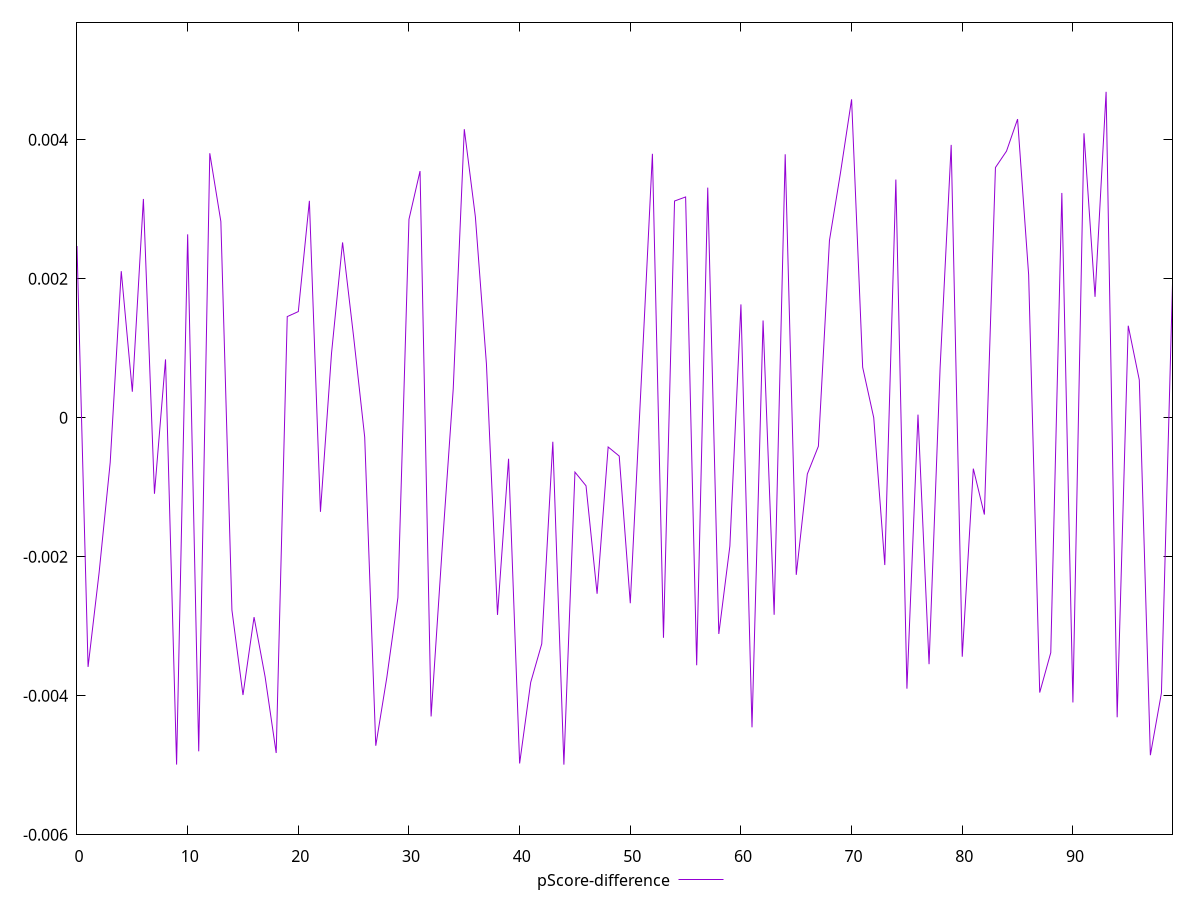reset

$pScoreDifference <<EOF
0 0.002471555215584953
1 -0.0035846610646425026
2 -0.0022246438492135034
3 -0.0006440342390525156
4 0.0021092193196217135
5 0.00037484306071877693
6 0.0031488181588984476
7 -0.0010932453424171706
8 0.0008402632431939727
9 -0.004990469107064799
10 0.0026393693012151664
11 -0.00479899321082794
12 0.003806441830729257
13 0.0028242859335333437
14 -0.0027669129636769263
15 -0.003988500767822978
16 -0.002868165782165477
17 -0.003727844065529895
18 -0.004823242127314664
19 0.0014563528057365271
20 0.0015282533910156715
21 0.0031215201008447657
22 -0.0013534800761618726
23 0.0009266311941248939
24 0.0025233120690895117
25 0.0011632072772778668
26 -0.0002793852449312073
27 -0.004718762135047849
28 -0.00373468863198545
29 -0.0025881661064697248
30 0.0028556242367495654
31 0.003549926183667562
32 -0.004297661550080878
33 -0.0018822065070639438
34 0.00041529360933456605
35 0.004152394899116563
36 0.0028935027696505022
37 0.0007759864951941697
38 -0.002836245913706348
39 -0.0005894837138943898
40 -0.004973844388648452
41 -0.0038075578507676955
42 -0.0032528018595464614
43 -0.00034484956410940626
44 -0.004990768027851977
45 -0.0007816456135152916
46 -0.000978767117937901
47 -0.002532270590125063
48 -0.0004203192922987986
49 -0.0005506082557359404
50 -0.0026681631505447445
51 0.0005455703989911687
52 0.003798577225158861
53 -0.0031657494760644056
54 0.003118997519104827
55 0.003177490236309588
56 -0.0035608442655354344
57 0.003311674266968101
58 -0.003110340542454959
59 -0.0018455219132543776
60 0.001631667176226148
61 -0.0044534718192955625
62 0.0014003187483745405
63 -0.0028346367643153902
64 0.003791846452886105
65 -0.002259841434060217
66 -0.0008095368637888178
67 -0.0004091510515914498
68 0.002552814939381143
69 0.0035283309374525285
70 0.004581944551036443
71 0.0007265438762019683
72 0.0000014389583289364793
73 -0.0021185890110874406
74 0.003427798533239823
75 -0.003897992675481632
76 0.00004518621116289534
77 -0.003545335893165691
78 0.00072265009275152
79 0.0039267499792499105
80 -0.0034376150238263348
81 -0.0007317196684337723
82 -0.0013923285692621912
83 0.003601087455564367
84 0.0038369552921597716
85 0.004297561843113362
86 0.002057089189100858
87 -0.003953705288480935
88 -0.003379014639020572
89 0.0032351313484508815
90 -0.004096304127177597
91 0.004093927328385649
92 0.0017404781647221146
93 0.004690633616081408
94 -0.004308795073297289
95 0.001324546411504146
96 0.0005439221468156452
97 -0.004854890746884832
98 -0.003959679915385539
99 0.0019278153907225093
EOF

set key outside below
set xrange [0:99]
set yrange [-0.005990768027851977:0.005690633616081408]
set trange [-0.005990768027851977:0.005690633616081408]
set terminal svg size 640, 500 enhanced background rgb 'white'
set output "report_00015_2021-02-09T16-11-33.973Z/speed-index/samples/pages+cached/pScore-difference/values.svg"

plot $pScoreDifference title "pScore-difference" with line

reset
